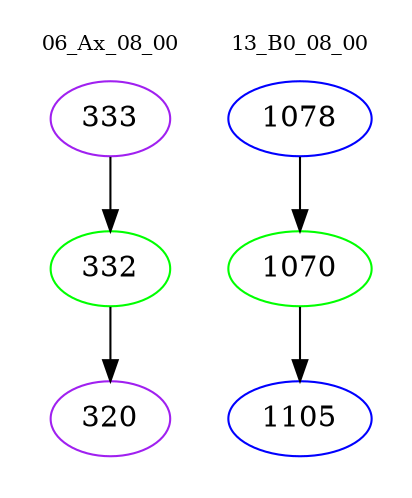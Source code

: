 digraph{
subgraph cluster_0 {
color = white
label = "06_Ax_08_00";
fontsize=10;
T0_333 [label="333", color="purple"]
T0_333 -> T0_332 [color="black"]
T0_332 [label="332", color="green"]
T0_332 -> T0_320 [color="black"]
T0_320 [label="320", color="purple"]
}
subgraph cluster_1 {
color = white
label = "13_B0_08_00";
fontsize=10;
T1_1078 [label="1078", color="blue"]
T1_1078 -> T1_1070 [color="black"]
T1_1070 [label="1070", color="green"]
T1_1070 -> T1_1105 [color="black"]
T1_1105 [label="1105", color="blue"]
}
}
